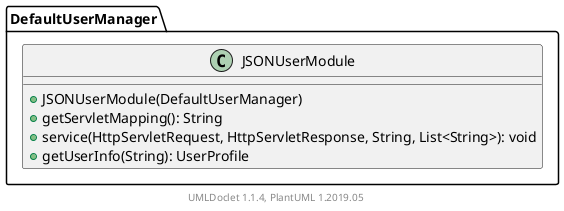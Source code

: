 @startuml

    class DefaultUserManager.JSONUserModule [[DefaultUserManager.JSONUserModule.html]] {
        +JSONUserModule(DefaultUserManager)
        +getServletMapping(): String
        +service(HttpServletRequest, HttpServletResponse, String, List<String>): void
        +getUserInfo(String): UserProfile
    }


    center footer UMLDoclet 1.1.4, PlantUML 1.2019.05
@enduml
